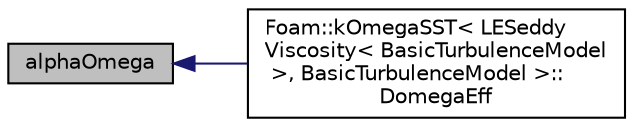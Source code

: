 digraph "alphaOmega"
{
  bgcolor="transparent";
  edge [fontname="Helvetica",fontsize="10",labelfontname="Helvetica",labelfontsize="10"];
  node [fontname="Helvetica",fontsize="10",shape=record];
  rankdir="LR";
  Node25 [label="alphaOmega",height=0.2,width=0.4,color="black", fillcolor="grey75", style="filled", fontcolor="black"];
  Node25 -> Node26 [dir="back",color="midnightblue",fontsize="10",style="solid",fontname="Helvetica"];
  Node26 [label="Foam::kOmegaSST\< LESeddy\lViscosity\< BasicTurbulenceModel\l \>, BasicTurbulenceModel \>::\lDomegaEff",height=0.2,width=0.4,color="black",URL="$a32117.html#a25c97787db263e1041de915a3ef4fb27",tooltip="Return the effective diffusivity for omega. "];
}
